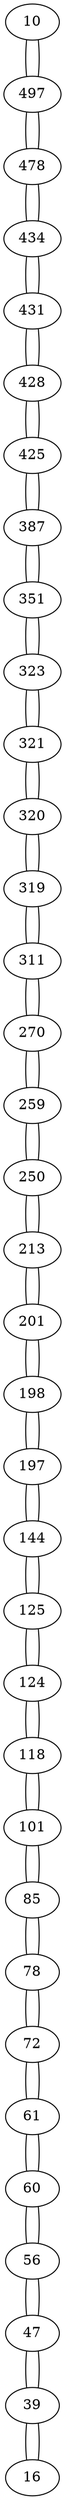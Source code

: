 graph {
	10 [label=10]
	10 -- 497
	497 [label=497]
	497 -- 10
	497 -- 478
	478 [label=478]
	478 -- 497
	478 -- 434
	434 [label=434]
	434 -- 478
	434 -- 431
	431 [label=431]
	431 -- 434
	431 -- 428
	428 [label=428]
	428 -- 431
	428 -- 425
	425 [label=425]
	425 -- 428
	425 -- 387
	387 [label=387]
	387 -- 425
	387 -- 351
	351 [label=351]
	351 -- 387
	351 -- 323
	323 [label=323]
	323 -- 351
	323 -- 321
	321 [label=321]
	321 -- 323
	321 -- 320
	320 [label=320]
	320 -- 321
	320 -- 319
	319 [label=319]
	319 -- 320
	319 -- 311
	311 [label=311]
	311 -- 319
	311 -- 270
	270 [label=270]
	270 -- 311
	270 -- 259
	259 [label=259]
	259 -- 270
	259 -- 250
	250 [label=250]
	250 -- 259
	250 -- 213
	213 [label=213]
	213 -- 250
	213 -- 201
	201 [label=201]
	201 -- 213
	201 -- 198
	198 [label=198]
	198 -- 201
	198 -- 197
	197 [label=197]
	197 -- 198
	197 -- 144
	144 [label=144]
	144 -- 197
	144 -- 125
	125 [label=125]
	125 -- 144
	125 -- 124
	124 [label=124]
	124 -- 125
	124 -- 118
	118 [label=118]
	118 -- 124
	118 -- 101
	101 [label=101]
	101 -- 118
	101 -- 85
	85 [label=85]
	85 -- 101
	85 -- 78
	78 [label=78]
	78 -- 85
	78 -- 72
	72 [label=72]
	72 -- 78
	72 -- 61
	61 [label=61]
	61 -- 72
	61 -- 60
	60 [label=60]
	60 -- 61
	60 -- 56
	56 [label=56]
	56 -- 60
	56 -- 47
	47 [label=47]
	47 -- 56
	47 -- 39
	39 [label=39]
	39 -- 47
	39 -- 16
	16 [label=16]
	16 -- 39
}
